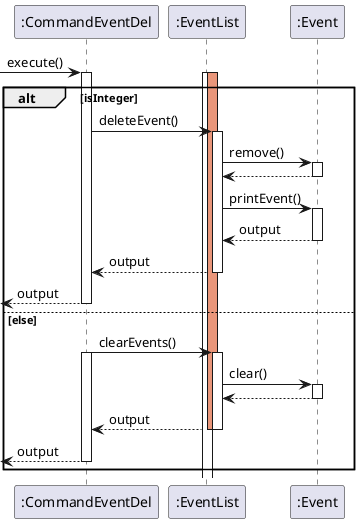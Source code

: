 @startuml

 -> ":CommandEventDel": execute()
activate ":CommandEventDel"
activate ":EventList"
activate ":EventList" #DarkSalmon
alt isInteger
    ":CommandEventDel" -> ":EventList" : deleteEvent()
    activate ":EventList"
    ":EventList" -> ":Event": remove()
    activate ":Event"
    return
    ":EventList" -> ":Event" : printEvent()
   activate ":Event"
    return output
    return output
    return output
else else
":CommandEventDel" -> ":EventList" : clearEvents()
 activate ":EventList"
 activate ":CommandEventDel"
 ":EventList" -> ":Event": clear()
 activate ":Event"
 return
 return output
 deactivate ":EventList"
 return output
 deactivate ":CommandEventDel"
end
@enduml